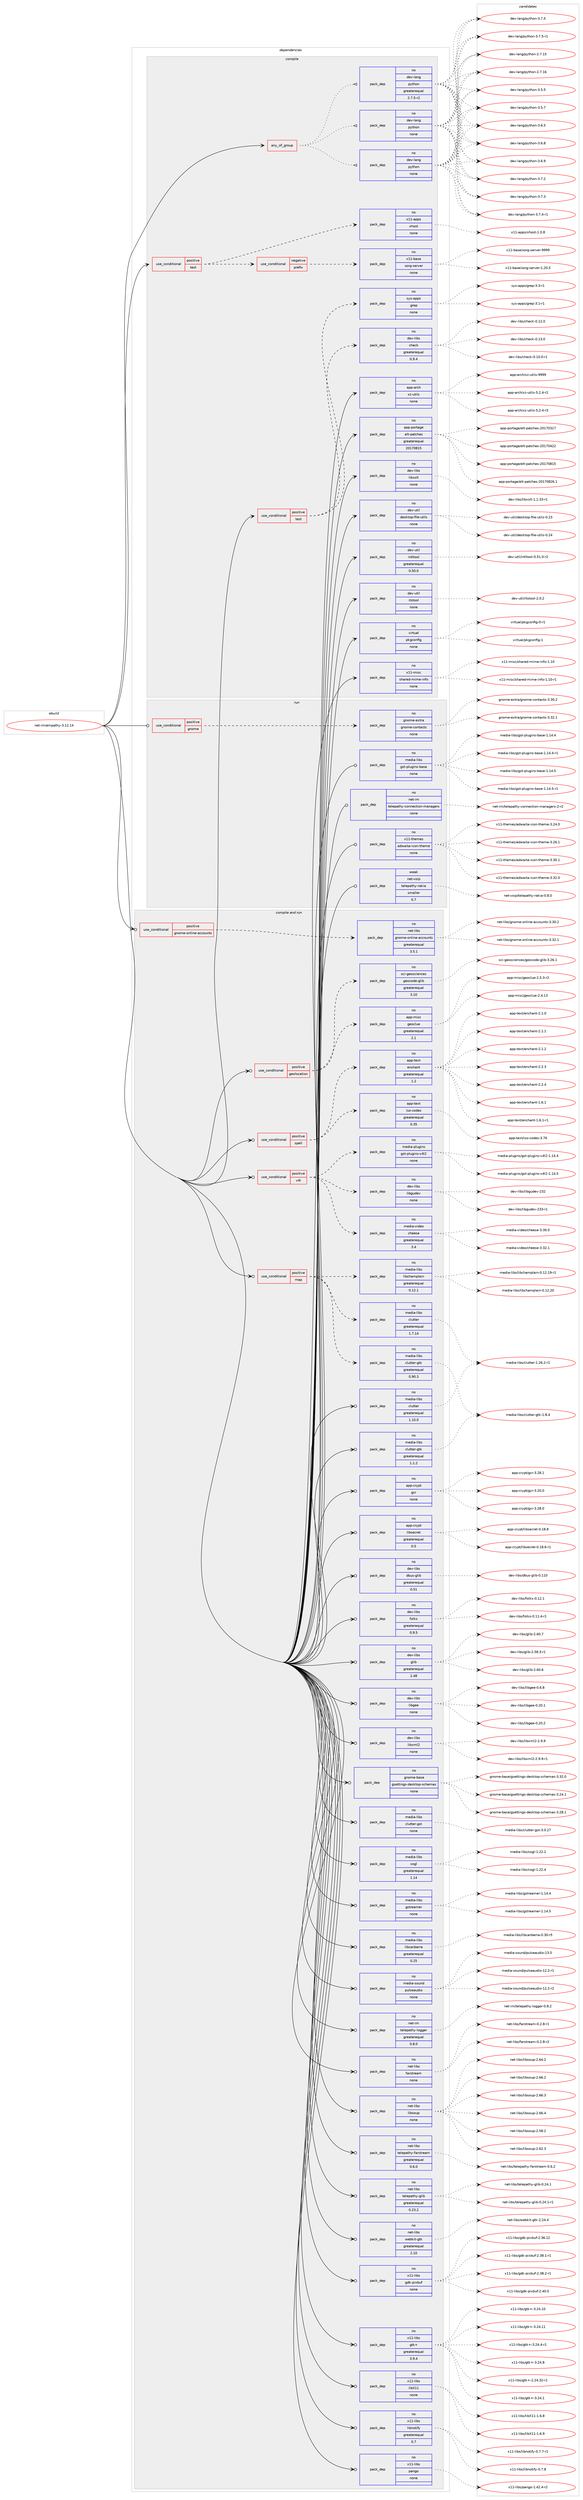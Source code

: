 digraph prolog {

# *************
# Graph options
# *************

newrank=true;
concentrate=true;
compound=true;
graph [rankdir=LR,fontname=Helvetica,fontsize=10,ranksep=1.5];#, ranksep=2.5, nodesep=0.2];
edge  [arrowhead=vee];
node  [fontname=Helvetica,fontsize=10];

# **********
# The ebuild
# **********

subgraph cluster_leftcol {
color=gray;
rank=same;
label=<<i>ebuild</i>>;
id [label="net-im/empathy-3.12.14", color=red, width=4, href="../net-im/empathy-3.12.14.svg"];
}

# ****************
# The dependencies
# ****************

subgraph cluster_midcol {
color=gray;
label=<<i>dependencies</i>>;
subgraph cluster_compile {
fillcolor="#eeeeee";
style=filled;
label=<<i>compile</i>>;
subgraph any13941 {
dependency822127 [label=<<TABLE BORDER="0" CELLBORDER="1" CELLSPACING="0" CELLPADDING="4"><TR><TD CELLPADDING="10">any_of_group</TD></TR></TABLE>>, shape=none, color=red];subgraph pack607404 {
dependency822128 [label=<<TABLE BORDER="0" CELLBORDER="1" CELLSPACING="0" CELLPADDING="4" WIDTH="220"><TR><TD ROWSPAN="6" CELLPADDING="30">pack_dep</TD></TR><TR><TD WIDTH="110">no</TD></TR><TR><TD>dev-lang</TD></TR><TR><TD>python</TD></TR><TR><TD>none</TD></TR><TR><TD></TD></TR></TABLE>>, shape=none, color=blue];
}
dependency822127:e -> dependency822128:w [weight=20,style="dotted",arrowhead="oinv"];
subgraph pack607405 {
dependency822129 [label=<<TABLE BORDER="0" CELLBORDER="1" CELLSPACING="0" CELLPADDING="4" WIDTH="220"><TR><TD ROWSPAN="6" CELLPADDING="30">pack_dep</TD></TR><TR><TD WIDTH="110">no</TD></TR><TR><TD>dev-lang</TD></TR><TR><TD>python</TD></TR><TR><TD>none</TD></TR><TR><TD></TD></TR></TABLE>>, shape=none, color=blue];
}
dependency822127:e -> dependency822129:w [weight=20,style="dotted",arrowhead="oinv"];
subgraph pack607406 {
dependency822130 [label=<<TABLE BORDER="0" CELLBORDER="1" CELLSPACING="0" CELLPADDING="4" WIDTH="220"><TR><TD ROWSPAN="6" CELLPADDING="30">pack_dep</TD></TR><TR><TD WIDTH="110">no</TD></TR><TR><TD>dev-lang</TD></TR><TR><TD>python</TD></TR><TR><TD>greaterequal</TD></TR><TR><TD>2.7.5-r2</TD></TR></TABLE>>, shape=none, color=blue];
}
dependency822127:e -> dependency822130:w [weight=20,style="dotted",arrowhead="oinv"];
}
id:e -> dependency822127:w [weight=20,style="solid",arrowhead="vee"];
subgraph cond200331 {
dependency822131 [label=<<TABLE BORDER="0" CELLBORDER="1" CELLSPACING="0" CELLPADDING="4"><TR><TD ROWSPAN="3" CELLPADDING="10">use_conditional</TD></TR><TR><TD>positive</TD></TR><TR><TD>test</TD></TR></TABLE>>, shape=none, color=red];
subgraph cond200332 {
dependency822132 [label=<<TABLE BORDER="0" CELLBORDER="1" CELLSPACING="0" CELLPADDING="4"><TR><TD ROWSPAN="3" CELLPADDING="10">use_conditional</TD></TR><TR><TD>negative</TD></TR><TR><TD>prefix</TD></TR></TABLE>>, shape=none, color=red];
subgraph pack607407 {
dependency822133 [label=<<TABLE BORDER="0" CELLBORDER="1" CELLSPACING="0" CELLPADDING="4" WIDTH="220"><TR><TD ROWSPAN="6" CELLPADDING="30">pack_dep</TD></TR><TR><TD WIDTH="110">no</TD></TR><TR><TD>x11-base</TD></TR><TR><TD>xorg-server</TD></TR><TR><TD>none</TD></TR><TR><TD></TD></TR></TABLE>>, shape=none, color=blue];
}
dependency822132:e -> dependency822133:w [weight=20,style="dashed",arrowhead="vee"];
}
dependency822131:e -> dependency822132:w [weight=20,style="dashed",arrowhead="vee"];
subgraph pack607408 {
dependency822134 [label=<<TABLE BORDER="0" CELLBORDER="1" CELLSPACING="0" CELLPADDING="4" WIDTH="220"><TR><TD ROWSPAN="6" CELLPADDING="30">pack_dep</TD></TR><TR><TD WIDTH="110">no</TD></TR><TR><TD>x11-apps</TD></TR><TR><TD>xhost</TD></TR><TR><TD>none</TD></TR><TR><TD></TD></TR></TABLE>>, shape=none, color=blue];
}
dependency822131:e -> dependency822134:w [weight=20,style="dashed",arrowhead="vee"];
}
id:e -> dependency822131:w [weight=20,style="solid",arrowhead="vee"];
subgraph cond200333 {
dependency822135 [label=<<TABLE BORDER="0" CELLBORDER="1" CELLSPACING="0" CELLPADDING="4"><TR><TD ROWSPAN="3" CELLPADDING="10">use_conditional</TD></TR><TR><TD>positive</TD></TR><TR><TD>test</TD></TR></TABLE>>, shape=none, color=red];
subgraph pack607409 {
dependency822136 [label=<<TABLE BORDER="0" CELLBORDER="1" CELLSPACING="0" CELLPADDING="4" WIDTH="220"><TR><TD ROWSPAN="6" CELLPADDING="30">pack_dep</TD></TR><TR><TD WIDTH="110">no</TD></TR><TR><TD>sys-apps</TD></TR><TR><TD>grep</TD></TR><TR><TD>none</TD></TR><TR><TD></TD></TR></TABLE>>, shape=none, color=blue];
}
dependency822135:e -> dependency822136:w [weight=20,style="dashed",arrowhead="vee"];
subgraph pack607410 {
dependency822137 [label=<<TABLE BORDER="0" CELLBORDER="1" CELLSPACING="0" CELLPADDING="4" WIDTH="220"><TR><TD ROWSPAN="6" CELLPADDING="30">pack_dep</TD></TR><TR><TD WIDTH="110">no</TD></TR><TR><TD>dev-libs</TD></TR><TR><TD>check</TD></TR><TR><TD>greaterequal</TD></TR><TR><TD>0.9.4</TD></TR></TABLE>>, shape=none, color=blue];
}
dependency822135:e -> dependency822137:w [weight=20,style="dashed",arrowhead="vee"];
}
id:e -> dependency822135:w [weight=20,style="solid",arrowhead="vee"];
subgraph pack607411 {
dependency822138 [label=<<TABLE BORDER="0" CELLBORDER="1" CELLSPACING="0" CELLPADDING="4" WIDTH="220"><TR><TD ROWSPAN="6" CELLPADDING="30">pack_dep</TD></TR><TR><TD WIDTH="110">no</TD></TR><TR><TD>app-arch</TD></TR><TR><TD>xz-utils</TD></TR><TR><TD>none</TD></TR><TR><TD></TD></TR></TABLE>>, shape=none, color=blue];
}
id:e -> dependency822138:w [weight=20,style="solid",arrowhead="vee"];
subgraph pack607412 {
dependency822139 [label=<<TABLE BORDER="0" CELLBORDER="1" CELLSPACING="0" CELLPADDING="4" WIDTH="220"><TR><TD ROWSPAN="6" CELLPADDING="30">pack_dep</TD></TR><TR><TD WIDTH="110">no</TD></TR><TR><TD>app-portage</TD></TR><TR><TD>elt-patches</TD></TR><TR><TD>greaterequal</TD></TR><TR><TD>20170815</TD></TR></TABLE>>, shape=none, color=blue];
}
id:e -> dependency822139:w [weight=20,style="solid",arrowhead="vee"];
subgraph pack607413 {
dependency822140 [label=<<TABLE BORDER="0" CELLBORDER="1" CELLSPACING="0" CELLPADDING="4" WIDTH="220"><TR><TD ROWSPAN="6" CELLPADDING="30">pack_dep</TD></TR><TR><TD WIDTH="110">no</TD></TR><TR><TD>dev-libs</TD></TR><TR><TD>libxslt</TD></TR><TR><TD>none</TD></TR><TR><TD></TD></TR></TABLE>>, shape=none, color=blue];
}
id:e -> dependency822140:w [weight=20,style="solid",arrowhead="vee"];
subgraph pack607414 {
dependency822141 [label=<<TABLE BORDER="0" CELLBORDER="1" CELLSPACING="0" CELLPADDING="4" WIDTH="220"><TR><TD ROWSPAN="6" CELLPADDING="30">pack_dep</TD></TR><TR><TD WIDTH="110">no</TD></TR><TR><TD>dev-util</TD></TR><TR><TD>desktop-file-utils</TD></TR><TR><TD>none</TD></TR><TR><TD></TD></TR></TABLE>>, shape=none, color=blue];
}
id:e -> dependency822141:w [weight=20,style="solid",arrowhead="vee"];
subgraph pack607415 {
dependency822142 [label=<<TABLE BORDER="0" CELLBORDER="1" CELLSPACING="0" CELLPADDING="4" WIDTH="220"><TR><TD ROWSPAN="6" CELLPADDING="30">pack_dep</TD></TR><TR><TD WIDTH="110">no</TD></TR><TR><TD>dev-util</TD></TR><TR><TD>intltool</TD></TR><TR><TD>greaterequal</TD></TR><TR><TD>0.50.0</TD></TR></TABLE>>, shape=none, color=blue];
}
id:e -> dependency822142:w [weight=20,style="solid",arrowhead="vee"];
subgraph pack607416 {
dependency822143 [label=<<TABLE BORDER="0" CELLBORDER="1" CELLSPACING="0" CELLPADDING="4" WIDTH="220"><TR><TD ROWSPAN="6" CELLPADDING="30">pack_dep</TD></TR><TR><TD WIDTH="110">no</TD></TR><TR><TD>dev-util</TD></TR><TR><TD>itstool</TD></TR><TR><TD>none</TD></TR><TR><TD></TD></TR></TABLE>>, shape=none, color=blue];
}
id:e -> dependency822143:w [weight=20,style="solid",arrowhead="vee"];
subgraph pack607417 {
dependency822144 [label=<<TABLE BORDER="0" CELLBORDER="1" CELLSPACING="0" CELLPADDING="4" WIDTH="220"><TR><TD ROWSPAN="6" CELLPADDING="30">pack_dep</TD></TR><TR><TD WIDTH="110">no</TD></TR><TR><TD>virtual</TD></TR><TR><TD>pkgconfig</TD></TR><TR><TD>none</TD></TR><TR><TD></TD></TR></TABLE>>, shape=none, color=blue];
}
id:e -> dependency822144:w [weight=20,style="solid",arrowhead="vee"];
subgraph pack607418 {
dependency822145 [label=<<TABLE BORDER="0" CELLBORDER="1" CELLSPACING="0" CELLPADDING="4" WIDTH="220"><TR><TD ROWSPAN="6" CELLPADDING="30">pack_dep</TD></TR><TR><TD WIDTH="110">no</TD></TR><TR><TD>x11-misc</TD></TR><TR><TD>shared-mime-info</TD></TR><TR><TD>none</TD></TR><TR><TD></TD></TR></TABLE>>, shape=none, color=blue];
}
id:e -> dependency822145:w [weight=20,style="solid",arrowhead="vee"];
}
subgraph cluster_compileandrun {
fillcolor="#eeeeee";
style=filled;
label=<<i>compile and run</i>>;
subgraph cond200334 {
dependency822146 [label=<<TABLE BORDER="0" CELLBORDER="1" CELLSPACING="0" CELLPADDING="4"><TR><TD ROWSPAN="3" CELLPADDING="10">use_conditional</TD></TR><TR><TD>positive</TD></TR><TR><TD>geolocation</TD></TR></TABLE>>, shape=none, color=red];
subgraph pack607419 {
dependency822147 [label=<<TABLE BORDER="0" CELLBORDER="1" CELLSPACING="0" CELLPADDING="4" WIDTH="220"><TR><TD ROWSPAN="6" CELLPADDING="30">pack_dep</TD></TR><TR><TD WIDTH="110">no</TD></TR><TR><TD>app-misc</TD></TR><TR><TD>geoclue</TD></TR><TR><TD>greaterequal</TD></TR><TR><TD>2.1</TD></TR></TABLE>>, shape=none, color=blue];
}
dependency822146:e -> dependency822147:w [weight=20,style="dashed",arrowhead="vee"];
subgraph pack607420 {
dependency822148 [label=<<TABLE BORDER="0" CELLBORDER="1" CELLSPACING="0" CELLPADDING="4" WIDTH="220"><TR><TD ROWSPAN="6" CELLPADDING="30">pack_dep</TD></TR><TR><TD WIDTH="110">no</TD></TR><TR><TD>sci-geosciences</TD></TR><TR><TD>geocode-glib</TD></TR><TR><TD>greaterequal</TD></TR><TR><TD>3.10</TD></TR></TABLE>>, shape=none, color=blue];
}
dependency822146:e -> dependency822148:w [weight=20,style="dashed",arrowhead="vee"];
}
id:e -> dependency822146:w [weight=20,style="solid",arrowhead="odotvee"];
subgraph cond200335 {
dependency822149 [label=<<TABLE BORDER="0" CELLBORDER="1" CELLSPACING="0" CELLPADDING="4"><TR><TD ROWSPAN="3" CELLPADDING="10">use_conditional</TD></TR><TR><TD>positive</TD></TR><TR><TD>gnome-online-accounts</TD></TR></TABLE>>, shape=none, color=red];
subgraph pack607421 {
dependency822150 [label=<<TABLE BORDER="0" CELLBORDER="1" CELLSPACING="0" CELLPADDING="4" WIDTH="220"><TR><TD ROWSPAN="6" CELLPADDING="30">pack_dep</TD></TR><TR><TD WIDTH="110">no</TD></TR><TR><TD>net-libs</TD></TR><TR><TD>gnome-online-accounts</TD></TR><TR><TD>greaterequal</TD></TR><TR><TD>3.5.1</TD></TR></TABLE>>, shape=none, color=blue];
}
dependency822149:e -> dependency822150:w [weight=20,style="dashed",arrowhead="vee"];
}
id:e -> dependency822149:w [weight=20,style="solid",arrowhead="odotvee"];
subgraph cond200336 {
dependency822151 [label=<<TABLE BORDER="0" CELLBORDER="1" CELLSPACING="0" CELLPADDING="4"><TR><TD ROWSPAN="3" CELLPADDING="10">use_conditional</TD></TR><TR><TD>positive</TD></TR><TR><TD>map</TD></TR></TABLE>>, shape=none, color=red];
subgraph pack607422 {
dependency822152 [label=<<TABLE BORDER="0" CELLBORDER="1" CELLSPACING="0" CELLPADDING="4" WIDTH="220"><TR><TD ROWSPAN="6" CELLPADDING="30">pack_dep</TD></TR><TR><TD WIDTH="110">no</TD></TR><TR><TD>media-libs</TD></TR><TR><TD>clutter</TD></TR><TR><TD>greaterequal</TD></TR><TR><TD>1.7.14</TD></TR></TABLE>>, shape=none, color=blue];
}
dependency822151:e -> dependency822152:w [weight=20,style="dashed",arrowhead="vee"];
subgraph pack607423 {
dependency822153 [label=<<TABLE BORDER="0" CELLBORDER="1" CELLSPACING="0" CELLPADDING="4" WIDTH="220"><TR><TD ROWSPAN="6" CELLPADDING="30">pack_dep</TD></TR><TR><TD WIDTH="110">no</TD></TR><TR><TD>media-libs</TD></TR><TR><TD>clutter-gtk</TD></TR><TR><TD>greaterequal</TD></TR><TR><TD>0.90.3</TD></TR></TABLE>>, shape=none, color=blue];
}
dependency822151:e -> dependency822153:w [weight=20,style="dashed",arrowhead="vee"];
subgraph pack607424 {
dependency822154 [label=<<TABLE BORDER="0" CELLBORDER="1" CELLSPACING="0" CELLPADDING="4" WIDTH="220"><TR><TD ROWSPAN="6" CELLPADDING="30">pack_dep</TD></TR><TR><TD WIDTH="110">no</TD></TR><TR><TD>media-libs</TD></TR><TR><TD>libchamplain</TD></TR><TR><TD>greaterequal</TD></TR><TR><TD>0.12.1</TD></TR></TABLE>>, shape=none, color=blue];
}
dependency822151:e -> dependency822154:w [weight=20,style="dashed",arrowhead="vee"];
}
id:e -> dependency822151:w [weight=20,style="solid",arrowhead="odotvee"];
subgraph cond200337 {
dependency822155 [label=<<TABLE BORDER="0" CELLBORDER="1" CELLSPACING="0" CELLPADDING="4"><TR><TD ROWSPAN="3" CELLPADDING="10">use_conditional</TD></TR><TR><TD>positive</TD></TR><TR><TD>spell</TD></TR></TABLE>>, shape=none, color=red];
subgraph pack607425 {
dependency822156 [label=<<TABLE BORDER="0" CELLBORDER="1" CELLSPACING="0" CELLPADDING="4" WIDTH="220"><TR><TD ROWSPAN="6" CELLPADDING="30">pack_dep</TD></TR><TR><TD WIDTH="110">no</TD></TR><TR><TD>app-text</TD></TR><TR><TD>enchant</TD></TR><TR><TD>greaterequal</TD></TR><TR><TD>1.2</TD></TR></TABLE>>, shape=none, color=blue];
}
dependency822155:e -> dependency822156:w [weight=20,style="dashed",arrowhead="vee"];
subgraph pack607426 {
dependency822157 [label=<<TABLE BORDER="0" CELLBORDER="1" CELLSPACING="0" CELLPADDING="4" WIDTH="220"><TR><TD ROWSPAN="6" CELLPADDING="30">pack_dep</TD></TR><TR><TD WIDTH="110">no</TD></TR><TR><TD>app-text</TD></TR><TR><TD>iso-codes</TD></TR><TR><TD>greaterequal</TD></TR><TR><TD>0.35</TD></TR></TABLE>>, shape=none, color=blue];
}
dependency822155:e -> dependency822157:w [weight=20,style="dashed",arrowhead="vee"];
}
id:e -> dependency822155:w [weight=20,style="solid",arrowhead="odotvee"];
subgraph cond200338 {
dependency822158 [label=<<TABLE BORDER="0" CELLBORDER="1" CELLSPACING="0" CELLPADDING="4"><TR><TD ROWSPAN="3" CELLPADDING="10">use_conditional</TD></TR><TR><TD>positive</TD></TR><TR><TD>v4l</TD></TR></TABLE>>, shape=none, color=red];
subgraph pack607427 {
dependency822159 [label=<<TABLE BORDER="0" CELLBORDER="1" CELLSPACING="0" CELLPADDING="4" WIDTH="220"><TR><TD ROWSPAN="6" CELLPADDING="30">pack_dep</TD></TR><TR><TD WIDTH="110">no</TD></TR><TR><TD>dev-libs</TD></TR><TR><TD>libgudev</TD></TR><TR><TD>none</TD></TR><TR><TD></TD></TR></TABLE>>, shape=none, color=blue];
}
dependency822158:e -> dependency822159:w [weight=20,style="dashed",arrowhead="vee"];
subgraph pack607428 {
dependency822160 [label=<<TABLE BORDER="0" CELLBORDER="1" CELLSPACING="0" CELLPADDING="4" WIDTH="220"><TR><TD ROWSPAN="6" CELLPADDING="30">pack_dep</TD></TR><TR><TD WIDTH="110">no</TD></TR><TR><TD>media-plugins</TD></TR><TR><TD>gst-plugins-v4l2</TD></TR><TR><TD>none</TD></TR><TR><TD></TD></TR></TABLE>>, shape=none, color=blue];
}
dependency822158:e -> dependency822160:w [weight=20,style="dashed",arrowhead="vee"];
subgraph pack607429 {
dependency822161 [label=<<TABLE BORDER="0" CELLBORDER="1" CELLSPACING="0" CELLPADDING="4" WIDTH="220"><TR><TD ROWSPAN="6" CELLPADDING="30">pack_dep</TD></TR><TR><TD WIDTH="110">no</TD></TR><TR><TD>media-video</TD></TR><TR><TD>cheese</TD></TR><TR><TD>greaterequal</TD></TR><TR><TD>3.4</TD></TR></TABLE>>, shape=none, color=blue];
}
dependency822158:e -> dependency822161:w [weight=20,style="dashed",arrowhead="vee"];
}
id:e -> dependency822158:w [weight=20,style="solid",arrowhead="odotvee"];
subgraph pack607430 {
dependency822162 [label=<<TABLE BORDER="0" CELLBORDER="1" CELLSPACING="0" CELLPADDING="4" WIDTH="220"><TR><TD ROWSPAN="6" CELLPADDING="30">pack_dep</TD></TR><TR><TD WIDTH="110">no</TD></TR><TR><TD>app-crypt</TD></TR><TR><TD>gcr</TD></TR><TR><TD>none</TD></TR><TR><TD></TD></TR></TABLE>>, shape=none, color=blue];
}
id:e -> dependency822162:w [weight=20,style="solid",arrowhead="odotvee"];
subgraph pack607431 {
dependency822163 [label=<<TABLE BORDER="0" CELLBORDER="1" CELLSPACING="0" CELLPADDING="4" WIDTH="220"><TR><TD ROWSPAN="6" CELLPADDING="30">pack_dep</TD></TR><TR><TD WIDTH="110">no</TD></TR><TR><TD>app-crypt</TD></TR><TR><TD>libsecret</TD></TR><TR><TD>greaterequal</TD></TR><TR><TD>0.5</TD></TR></TABLE>>, shape=none, color=blue];
}
id:e -> dependency822163:w [weight=20,style="solid",arrowhead="odotvee"];
subgraph pack607432 {
dependency822164 [label=<<TABLE BORDER="0" CELLBORDER="1" CELLSPACING="0" CELLPADDING="4" WIDTH="220"><TR><TD ROWSPAN="6" CELLPADDING="30">pack_dep</TD></TR><TR><TD WIDTH="110">no</TD></TR><TR><TD>dev-libs</TD></TR><TR><TD>dbus-glib</TD></TR><TR><TD>greaterequal</TD></TR><TR><TD>0.51</TD></TR></TABLE>>, shape=none, color=blue];
}
id:e -> dependency822164:w [weight=20,style="solid",arrowhead="odotvee"];
subgraph pack607433 {
dependency822165 [label=<<TABLE BORDER="0" CELLBORDER="1" CELLSPACING="0" CELLPADDING="4" WIDTH="220"><TR><TD ROWSPAN="6" CELLPADDING="30">pack_dep</TD></TR><TR><TD WIDTH="110">no</TD></TR><TR><TD>dev-libs</TD></TR><TR><TD>folks</TD></TR><TR><TD>greaterequal</TD></TR><TR><TD>0.9.5</TD></TR></TABLE>>, shape=none, color=blue];
}
id:e -> dependency822165:w [weight=20,style="solid",arrowhead="odotvee"];
subgraph pack607434 {
dependency822166 [label=<<TABLE BORDER="0" CELLBORDER="1" CELLSPACING="0" CELLPADDING="4" WIDTH="220"><TR><TD ROWSPAN="6" CELLPADDING="30">pack_dep</TD></TR><TR><TD WIDTH="110">no</TD></TR><TR><TD>dev-libs</TD></TR><TR><TD>glib</TD></TR><TR><TD>greaterequal</TD></TR><TR><TD>2.48</TD></TR></TABLE>>, shape=none, color=blue];
}
id:e -> dependency822166:w [weight=20,style="solid",arrowhead="odotvee"];
subgraph pack607435 {
dependency822167 [label=<<TABLE BORDER="0" CELLBORDER="1" CELLSPACING="0" CELLPADDING="4" WIDTH="220"><TR><TD ROWSPAN="6" CELLPADDING="30">pack_dep</TD></TR><TR><TD WIDTH="110">no</TD></TR><TR><TD>dev-libs</TD></TR><TR><TD>libgee</TD></TR><TR><TD>none</TD></TR><TR><TD></TD></TR></TABLE>>, shape=none, color=blue];
}
id:e -> dependency822167:w [weight=20,style="solid",arrowhead="odotvee"];
subgraph pack607436 {
dependency822168 [label=<<TABLE BORDER="0" CELLBORDER="1" CELLSPACING="0" CELLPADDING="4" WIDTH="220"><TR><TD ROWSPAN="6" CELLPADDING="30">pack_dep</TD></TR><TR><TD WIDTH="110">no</TD></TR><TR><TD>dev-libs</TD></TR><TR><TD>libxml2</TD></TR><TR><TD>none</TD></TR><TR><TD></TD></TR></TABLE>>, shape=none, color=blue];
}
id:e -> dependency822168:w [weight=20,style="solid",arrowhead="odotvee"];
subgraph pack607437 {
dependency822169 [label=<<TABLE BORDER="0" CELLBORDER="1" CELLSPACING="0" CELLPADDING="4" WIDTH="220"><TR><TD ROWSPAN="6" CELLPADDING="30">pack_dep</TD></TR><TR><TD WIDTH="110">no</TD></TR><TR><TD>gnome-base</TD></TR><TR><TD>gsettings-desktop-schemas</TD></TR><TR><TD>none</TD></TR><TR><TD></TD></TR></TABLE>>, shape=none, color=blue];
}
id:e -> dependency822169:w [weight=20,style="solid",arrowhead="odotvee"];
subgraph pack607438 {
dependency822170 [label=<<TABLE BORDER="0" CELLBORDER="1" CELLSPACING="0" CELLPADDING="4" WIDTH="220"><TR><TD ROWSPAN="6" CELLPADDING="30">pack_dep</TD></TR><TR><TD WIDTH="110">no</TD></TR><TR><TD>media-libs</TD></TR><TR><TD>clutter</TD></TR><TR><TD>greaterequal</TD></TR><TR><TD>1.10.0</TD></TR></TABLE>>, shape=none, color=blue];
}
id:e -> dependency822170:w [weight=20,style="solid",arrowhead="odotvee"];
subgraph pack607439 {
dependency822171 [label=<<TABLE BORDER="0" CELLBORDER="1" CELLSPACING="0" CELLPADDING="4" WIDTH="220"><TR><TD ROWSPAN="6" CELLPADDING="30">pack_dep</TD></TR><TR><TD WIDTH="110">no</TD></TR><TR><TD>media-libs</TD></TR><TR><TD>clutter-gst</TD></TR><TR><TD>none</TD></TR><TR><TD></TD></TR></TABLE>>, shape=none, color=blue];
}
id:e -> dependency822171:w [weight=20,style="solid",arrowhead="odotvee"];
subgraph pack607440 {
dependency822172 [label=<<TABLE BORDER="0" CELLBORDER="1" CELLSPACING="0" CELLPADDING="4" WIDTH="220"><TR><TD ROWSPAN="6" CELLPADDING="30">pack_dep</TD></TR><TR><TD WIDTH="110">no</TD></TR><TR><TD>media-libs</TD></TR><TR><TD>clutter-gtk</TD></TR><TR><TD>greaterequal</TD></TR><TR><TD>1.1.2</TD></TR></TABLE>>, shape=none, color=blue];
}
id:e -> dependency822172:w [weight=20,style="solid",arrowhead="odotvee"];
subgraph pack607441 {
dependency822173 [label=<<TABLE BORDER="0" CELLBORDER="1" CELLSPACING="0" CELLPADDING="4" WIDTH="220"><TR><TD ROWSPAN="6" CELLPADDING="30">pack_dep</TD></TR><TR><TD WIDTH="110">no</TD></TR><TR><TD>media-libs</TD></TR><TR><TD>cogl</TD></TR><TR><TD>greaterequal</TD></TR><TR><TD>1.14</TD></TR></TABLE>>, shape=none, color=blue];
}
id:e -> dependency822173:w [weight=20,style="solid",arrowhead="odotvee"];
subgraph pack607442 {
dependency822174 [label=<<TABLE BORDER="0" CELLBORDER="1" CELLSPACING="0" CELLPADDING="4" WIDTH="220"><TR><TD ROWSPAN="6" CELLPADDING="30">pack_dep</TD></TR><TR><TD WIDTH="110">no</TD></TR><TR><TD>media-libs</TD></TR><TR><TD>gstreamer</TD></TR><TR><TD>none</TD></TR><TR><TD></TD></TR></TABLE>>, shape=none, color=blue];
}
id:e -> dependency822174:w [weight=20,style="solid",arrowhead="odotvee"];
subgraph pack607443 {
dependency822175 [label=<<TABLE BORDER="0" CELLBORDER="1" CELLSPACING="0" CELLPADDING="4" WIDTH="220"><TR><TD ROWSPAN="6" CELLPADDING="30">pack_dep</TD></TR><TR><TD WIDTH="110">no</TD></TR><TR><TD>media-libs</TD></TR><TR><TD>libcanberra</TD></TR><TR><TD>greaterequal</TD></TR><TR><TD>0.25</TD></TR></TABLE>>, shape=none, color=blue];
}
id:e -> dependency822175:w [weight=20,style="solid",arrowhead="odotvee"];
subgraph pack607444 {
dependency822176 [label=<<TABLE BORDER="0" CELLBORDER="1" CELLSPACING="0" CELLPADDING="4" WIDTH="220"><TR><TD ROWSPAN="6" CELLPADDING="30">pack_dep</TD></TR><TR><TD WIDTH="110">no</TD></TR><TR><TD>media-sound</TD></TR><TR><TD>pulseaudio</TD></TR><TR><TD>none</TD></TR><TR><TD></TD></TR></TABLE>>, shape=none, color=blue];
}
id:e -> dependency822176:w [weight=20,style="solid",arrowhead="odotvee"];
subgraph pack607445 {
dependency822177 [label=<<TABLE BORDER="0" CELLBORDER="1" CELLSPACING="0" CELLPADDING="4" WIDTH="220"><TR><TD ROWSPAN="6" CELLPADDING="30">pack_dep</TD></TR><TR><TD WIDTH="110">no</TD></TR><TR><TD>net-im</TD></TR><TR><TD>telepathy-logger</TD></TR><TR><TD>greaterequal</TD></TR><TR><TD>0.8.0</TD></TR></TABLE>>, shape=none, color=blue];
}
id:e -> dependency822177:w [weight=20,style="solid",arrowhead="odotvee"];
subgraph pack607446 {
dependency822178 [label=<<TABLE BORDER="0" CELLBORDER="1" CELLSPACING="0" CELLPADDING="4" WIDTH="220"><TR><TD ROWSPAN="6" CELLPADDING="30">pack_dep</TD></TR><TR><TD WIDTH="110">no</TD></TR><TR><TD>net-libs</TD></TR><TR><TD>farstream</TD></TR><TR><TD>none</TD></TR><TR><TD></TD></TR></TABLE>>, shape=none, color=blue];
}
id:e -> dependency822178:w [weight=20,style="solid",arrowhead="odotvee"];
subgraph pack607447 {
dependency822179 [label=<<TABLE BORDER="0" CELLBORDER="1" CELLSPACING="0" CELLPADDING="4" WIDTH="220"><TR><TD ROWSPAN="6" CELLPADDING="30">pack_dep</TD></TR><TR><TD WIDTH="110">no</TD></TR><TR><TD>net-libs</TD></TR><TR><TD>libsoup</TD></TR><TR><TD>none</TD></TR><TR><TD></TD></TR></TABLE>>, shape=none, color=blue];
}
id:e -> dependency822179:w [weight=20,style="solid",arrowhead="odotvee"];
subgraph pack607448 {
dependency822180 [label=<<TABLE BORDER="0" CELLBORDER="1" CELLSPACING="0" CELLPADDING="4" WIDTH="220"><TR><TD ROWSPAN="6" CELLPADDING="30">pack_dep</TD></TR><TR><TD WIDTH="110">no</TD></TR><TR><TD>net-libs</TD></TR><TR><TD>telepathy-farstream</TD></TR><TR><TD>greaterequal</TD></TR><TR><TD>0.6.0</TD></TR></TABLE>>, shape=none, color=blue];
}
id:e -> dependency822180:w [weight=20,style="solid",arrowhead="odotvee"];
subgraph pack607449 {
dependency822181 [label=<<TABLE BORDER="0" CELLBORDER="1" CELLSPACING="0" CELLPADDING="4" WIDTH="220"><TR><TD ROWSPAN="6" CELLPADDING="30">pack_dep</TD></TR><TR><TD WIDTH="110">no</TD></TR><TR><TD>net-libs</TD></TR><TR><TD>telepathy-glib</TD></TR><TR><TD>greaterequal</TD></TR><TR><TD>0.23.2</TD></TR></TABLE>>, shape=none, color=blue];
}
id:e -> dependency822181:w [weight=20,style="solid",arrowhead="odotvee"];
subgraph pack607450 {
dependency822182 [label=<<TABLE BORDER="0" CELLBORDER="1" CELLSPACING="0" CELLPADDING="4" WIDTH="220"><TR><TD ROWSPAN="6" CELLPADDING="30">pack_dep</TD></TR><TR><TD WIDTH="110">no</TD></TR><TR><TD>net-libs</TD></TR><TR><TD>webkit-gtk</TD></TR><TR><TD>greaterequal</TD></TR><TR><TD>2.10</TD></TR></TABLE>>, shape=none, color=blue];
}
id:e -> dependency822182:w [weight=20,style="solid",arrowhead="odotvee"];
subgraph pack607451 {
dependency822183 [label=<<TABLE BORDER="0" CELLBORDER="1" CELLSPACING="0" CELLPADDING="4" WIDTH="220"><TR><TD ROWSPAN="6" CELLPADDING="30">pack_dep</TD></TR><TR><TD WIDTH="110">no</TD></TR><TR><TD>x11-libs</TD></TR><TR><TD>gdk-pixbuf</TD></TR><TR><TD>none</TD></TR><TR><TD></TD></TR></TABLE>>, shape=none, color=blue];
}
id:e -> dependency822183:w [weight=20,style="solid",arrowhead="odotvee"];
subgraph pack607452 {
dependency822184 [label=<<TABLE BORDER="0" CELLBORDER="1" CELLSPACING="0" CELLPADDING="4" WIDTH="220"><TR><TD ROWSPAN="6" CELLPADDING="30">pack_dep</TD></TR><TR><TD WIDTH="110">no</TD></TR><TR><TD>x11-libs</TD></TR><TR><TD>gtk+</TD></TR><TR><TD>greaterequal</TD></TR><TR><TD>3.9.4</TD></TR></TABLE>>, shape=none, color=blue];
}
id:e -> dependency822184:w [weight=20,style="solid",arrowhead="odotvee"];
subgraph pack607453 {
dependency822185 [label=<<TABLE BORDER="0" CELLBORDER="1" CELLSPACING="0" CELLPADDING="4" WIDTH="220"><TR><TD ROWSPAN="6" CELLPADDING="30">pack_dep</TD></TR><TR><TD WIDTH="110">no</TD></TR><TR><TD>x11-libs</TD></TR><TR><TD>libX11</TD></TR><TR><TD>none</TD></TR><TR><TD></TD></TR></TABLE>>, shape=none, color=blue];
}
id:e -> dependency822185:w [weight=20,style="solid",arrowhead="odotvee"];
subgraph pack607454 {
dependency822186 [label=<<TABLE BORDER="0" CELLBORDER="1" CELLSPACING="0" CELLPADDING="4" WIDTH="220"><TR><TD ROWSPAN="6" CELLPADDING="30">pack_dep</TD></TR><TR><TD WIDTH="110">no</TD></TR><TR><TD>x11-libs</TD></TR><TR><TD>libnotify</TD></TR><TR><TD>greaterequal</TD></TR><TR><TD>0.7</TD></TR></TABLE>>, shape=none, color=blue];
}
id:e -> dependency822186:w [weight=20,style="solid",arrowhead="odotvee"];
subgraph pack607455 {
dependency822187 [label=<<TABLE BORDER="0" CELLBORDER="1" CELLSPACING="0" CELLPADDING="4" WIDTH="220"><TR><TD ROWSPAN="6" CELLPADDING="30">pack_dep</TD></TR><TR><TD WIDTH="110">no</TD></TR><TR><TD>x11-libs</TD></TR><TR><TD>pango</TD></TR><TR><TD>none</TD></TR><TR><TD></TD></TR></TABLE>>, shape=none, color=blue];
}
id:e -> dependency822187:w [weight=20,style="solid",arrowhead="odotvee"];
}
subgraph cluster_run {
fillcolor="#eeeeee";
style=filled;
label=<<i>run</i>>;
subgraph cond200339 {
dependency822188 [label=<<TABLE BORDER="0" CELLBORDER="1" CELLSPACING="0" CELLPADDING="4"><TR><TD ROWSPAN="3" CELLPADDING="10">use_conditional</TD></TR><TR><TD>positive</TD></TR><TR><TD>gnome</TD></TR></TABLE>>, shape=none, color=red];
subgraph pack607456 {
dependency822189 [label=<<TABLE BORDER="0" CELLBORDER="1" CELLSPACING="0" CELLPADDING="4" WIDTH="220"><TR><TD ROWSPAN="6" CELLPADDING="30">pack_dep</TD></TR><TR><TD WIDTH="110">no</TD></TR><TR><TD>gnome-extra</TD></TR><TR><TD>gnome-contacts</TD></TR><TR><TD>none</TD></TR><TR><TD></TD></TR></TABLE>>, shape=none, color=blue];
}
dependency822188:e -> dependency822189:w [weight=20,style="dashed",arrowhead="vee"];
}
id:e -> dependency822188:w [weight=20,style="solid",arrowhead="odot"];
subgraph pack607457 {
dependency822190 [label=<<TABLE BORDER="0" CELLBORDER="1" CELLSPACING="0" CELLPADDING="4" WIDTH="220"><TR><TD ROWSPAN="6" CELLPADDING="30">pack_dep</TD></TR><TR><TD WIDTH="110">no</TD></TR><TR><TD>media-libs</TD></TR><TR><TD>gst-plugins-base</TD></TR><TR><TD>none</TD></TR><TR><TD></TD></TR></TABLE>>, shape=none, color=blue];
}
id:e -> dependency822190:w [weight=20,style="solid",arrowhead="odot"];
subgraph pack607458 {
dependency822191 [label=<<TABLE BORDER="0" CELLBORDER="1" CELLSPACING="0" CELLPADDING="4" WIDTH="220"><TR><TD ROWSPAN="6" CELLPADDING="30">pack_dep</TD></TR><TR><TD WIDTH="110">no</TD></TR><TR><TD>net-im</TD></TR><TR><TD>telepathy-connection-managers</TD></TR><TR><TD>none</TD></TR><TR><TD></TD></TR></TABLE>>, shape=none, color=blue];
}
id:e -> dependency822191:w [weight=20,style="solid",arrowhead="odot"];
subgraph pack607459 {
dependency822192 [label=<<TABLE BORDER="0" CELLBORDER="1" CELLSPACING="0" CELLPADDING="4" WIDTH="220"><TR><TD ROWSPAN="6" CELLPADDING="30">pack_dep</TD></TR><TR><TD WIDTH="110">no</TD></TR><TR><TD>x11-themes</TD></TR><TR><TD>adwaita-icon-theme</TD></TR><TR><TD>none</TD></TR><TR><TD></TD></TR></TABLE>>, shape=none, color=blue];
}
id:e -> dependency822192:w [weight=20,style="solid",arrowhead="odot"];
subgraph pack607460 {
dependency822193 [label=<<TABLE BORDER="0" CELLBORDER="1" CELLSPACING="0" CELLPADDING="4" WIDTH="220"><TR><TD ROWSPAN="6" CELLPADDING="30">pack_dep</TD></TR><TR><TD WIDTH="110">weak</TD></TR><TR><TD>net-voip</TD></TR><TR><TD>telepathy-rakia</TD></TR><TR><TD>smaller</TD></TR><TR><TD>0.7</TD></TR></TABLE>>, shape=none, color=blue];
}
id:e -> dependency822193:w [weight=20,style="solid",arrowhead="odot"];
}
}

# **************
# The candidates
# **************

subgraph cluster_choices {
rank=same;
color=gray;
label=<<i>candidates</i>>;

subgraph choice607404 {
color=black;
nodesep=1;
choice10010111845108971101034711212111610411111045504655464953 [label="dev-lang/python-2.7.15", color=red, width=4,href="../dev-lang/python-2.7.15.svg"];
choice10010111845108971101034711212111610411111045504655464954 [label="dev-lang/python-2.7.16", color=red, width=4,href="../dev-lang/python-2.7.16.svg"];
choice100101118451089711010347112121116104111110455146534653 [label="dev-lang/python-3.5.5", color=red, width=4,href="../dev-lang/python-3.5.5.svg"];
choice100101118451089711010347112121116104111110455146534655 [label="dev-lang/python-3.5.7", color=red, width=4,href="../dev-lang/python-3.5.7.svg"];
choice100101118451089711010347112121116104111110455146544653 [label="dev-lang/python-3.6.5", color=red, width=4,href="../dev-lang/python-3.6.5.svg"];
choice100101118451089711010347112121116104111110455146544656 [label="dev-lang/python-3.6.8", color=red, width=4,href="../dev-lang/python-3.6.8.svg"];
choice100101118451089711010347112121116104111110455146544657 [label="dev-lang/python-3.6.9", color=red, width=4,href="../dev-lang/python-3.6.9.svg"];
choice100101118451089711010347112121116104111110455146554650 [label="dev-lang/python-3.7.2", color=red, width=4,href="../dev-lang/python-3.7.2.svg"];
choice100101118451089711010347112121116104111110455146554651 [label="dev-lang/python-3.7.3", color=red, width=4,href="../dev-lang/python-3.7.3.svg"];
choice1001011184510897110103471121211161041111104551465546524511449 [label="dev-lang/python-3.7.4-r1", color=red, width=4,href="../dev-lang/python-3.7.4-r1.svg"];
choice100101118451089711010347112121116104111110455146554653 [label="dev-lang/python-3.7.5", color=red, width=4,href="../dev-lang/python-3.7.5.svg"];
choice1001011184510897110103471121211161041111104551465546534511449 [label="dev-lang/python-3.7.5-r1", color=red, width=4,href="../dev-lang/python-3.7.5-r1.svg"];
dependency822128:e -> choice10010111845108971101034711212111610411111045504655464953:w [style=dotted,weight="100"];
dependency822128:e -> choice10010111845108971101034711212111610411111045504655464954:w [style=dotted,weight="100"];
dependency822128:e -> choice100101118451089711010347112121116104111110455146534653:w [style=dotted,weight="100"];
dependency822128:e -> choice100101118451089711010347112121116104111110455146534655:w [style=dotted,weight="100"];
dependency822128:e -> choice100101118451089711010347112121116104111110455146544653:w [style=dotted,weight="100"];
dependency822128:e -> choice100101118451089711010347112121116104111110455146544656:w [style=dotted,weight="100"];
dependency822128:e -> choice100101118451089711010347112121116104111110455146544657:w [style=dotted,weight="100"];
dependency822128:e -> choice100101118451089711010347112121116104111110455146554650:w [style=dotted,weight="100"];
dependency822128:e -> choice100101118451089711010347112121116104111110455146554651:w [style=dotted,weight="100"];
dependency822128:e -> choice1001011184510897110103471121211161041111104551465546524511449:w [style=dotted,weight="100"];
dependency822128:e -> choice100101118451089711010347112121116104111110455146554653:w [style=dotted,weight="100"];
dependency822128:e -> choice1001011184510897110103471121211161041111104551465546534511449:w [style=dotted,weight="100"];
}
subgraph choice607405 {
color=black;
nodesep=1;
choice10010111845108971101034711212111610411111045504655464953 [label="dev-lang/python-2.7.15", color=red, width=4,href="../dev-lang/python-2.7.15.svg"];
choice10010111845108971101034711212111610411111045504655464954 [label="dev-lang/python-2.7.16", color=red, width=4,href="../dev-lang/python-2.7.16.svg"];
choice100101118451089711010347112121116104111110455146534653 [label="dev-lang/python-3.5.5", color=red, width=4,href="../dev-lang/python-3.5.5.svg"];
choice100101118451089711010347112121116104111110455146534655 [label="dev-lang/python-3.5.7", color=red, width=4,href="../dev-lang/python-3.5.7.svg"];
choice100101118451089711010347112121116104111110455146544653 [label="dev-lang/python-3.6.5", color=red, width=4,href="../dev-lang/python-3.6.5.svg"];
choice100101118451089711010347112121116104111110455146544656 [label="dev-lang/python-3.6.8", color=red, width=4,href="../dev-lang/python-3.6.8.svg"];
choice100101118451089711010347112121116104111110455146544657 [label="dev-lang/python-3.6.9", color=red, width=4,href="../dev-lang/python-3.6.9.svg"];
choice100101118451089711010347112121116104111110455146554650 [label="dev-lang/python-3.7.2", color=red, width=4,href="../dev-lang/python-3.7.2.svg"];
choice100101118451089711010347112121116104111110455146554651 [label="dev-lang/python-3.7.3", color=red, width=4,href="../dev-lang/python-3.7.3.svg"];
choice1001011184510897110103471121211161041111104551465546524511449 [label="dev-lang/python-3.7.4-r1", color=red, width=4,href="../dev-lang/python-3.7.4-r1.svg"];
choice100101118451089711010347112121116104111110455146554653 [label="dev-lang/python-3.7.5", color=red, width=4,href="../dev-lang/python-3.7.5.svg"];
choice1001011184510897110103471121211161041111104551465546534511449 [label="dev-lang/python-3.7.5-r1", color=red, width=4,href="../dev-lang/python-3.7.5-r1.svg"];
dependency822129:e -> choice10010111845108971101034711212111610411111045504655464953:w [style=dotted,weight="100"];
dependency822129:e -> choice10010111845108971101034711212111610411111045504655464954:w [style=dotted,weight="100"];
dependency822129:e -> choice100101118451089711010347112121116104111110455146534653:w [style=dotted,weight="100"];
dependency822129:e -> choice100101118451089711010347112121116104111110455146534655:w [style=dotted,weight="100"];
dependency822129:e -> choice100101118451089711010347112121116104111110455146544653:w [style=dotted,weight="100"];
dependency822129:e -> choice100101118451089711010347112121116104111110455146544656:w [style=dotted,weight="100"];
dependency822129:e -> choice100101118451089711010347112121116104111110455146544657:w [style=dotted,weight="100"];
dependency822129:e -> choice100101118451089711010347112121116104111110455146554650:w [style=dotted,weight="100"];
dependency822129:e -> choice100101118451089711010347112121116104111110455146554651:w [style=dotted,weight="100"];
dependency822129:e -> choice1001011184510897110103471121211161041111104551465546524511449:w [style=dotted,weight="100"];
dependency822129:e -> choice100101118451089711010347112121116104111110455146554653:w [style=dotted,weight="100"];
dependency822129:e -> choice1001011184510897110103471121211161041111104551465546534511449:w [style=dotted,weight="100"];
}
subgraph choice607406 {
color=black;
nodesep=1;
choice10010111845108971101034711212111610411111045504655464953 [label="dev-lang/python-2.7.15", color=red, width=4,href="../dev-lang/python-2.7.15.svg"];
choice10010111845108971101034711212111610411111045504655464954 [label="dev-lang/python-2.7.16", color=red, width=4,href="../dev-lang/python-2.7.16.svg"];
choice100101118451089711010347112121116104111110455146534653 [label="dev-lang/python-3.5.5", color=red, width=4,href="../dev-lang/python-3.5.5.svg"];
choice100101118451089711010347112121116104111110455146534655 [label="dev-lang/python-3.5.7", color=red, width=4,href="../dev-lang/python-3.5.7.svg"];
choice100101118451089711010347112121116104111110455146544653 [label="dev-lang/python-3.6.5", color=red, width=4,href="../dev-lang/python-3.6.5.svg"];
choice100101118451089711010347112121116104111110455146544656 [label="dev-lang/python-3.6.8", color=red, width=4,href="../dev-lang/python-3.6.8.svg"];
choice100101118451089711010347112121116104111110455146544657 [label="dev-lang/python-3.6.9", color=red, width=4,href="../dev-lang/python-3.6.9.svg"];
choice100101118451089711010347112121116104111110455146554650 [label="dev-lang/python-3.7.2", color=red, width=4,href="../dev-lang/python-3.7.2.svg"];
choice100101118451089711010347112121116104111110455146554651 [label="dev-lang/python-3.7.3", color=red, width=4,href="../dev-lang/python-3.7.3.svg"];
choice1001011184510897110103471121211161041111104551465546524511449 [label="dev-lang/python-3.7.4-r1", color=red, width=4,href="../dev-lang/python-3.7.4-r1.svg"];
choice100101118451089711010347112121116104111110455146554653 [label="dev-lang/python-3.7.5", color=red, width=4,href="../dev-lang/python-3.7.5.svg"];
choice1001011184510897110103471121211161041111104551465546534511449 [label="dev-lang/python-3.7.5-r1", color=red, width=4,href="../dev-lang/python-3.7.5-r1.svg"];
dependency822130:e -> choice10010111845108971101034711212111610411111045504655464953:w [style=dotted,weight="100"];
dependency822130:e -> choice10010111845108971101034711212111610411111045504655464954:w [style=dotted,weight="100"];
dependency822130:e -> choice100101118451089711010347112121116104111110455146534653:w [style=dotted,weight="100"];
dependency822130:e -> choice100101118451089711010347112121116104111110455146534655:w [style=dotted,weight="100"];
dependency822130:e -> choice100101118451089711010347112121116104111110455146544653:w [style=dotted,weight="100"];
dependency822130:e -> choice100101118451089711010347112121116104111110455146544656:w [style=dotted,weight="100"];
dependency822130:e -> choice100101118451089711010347112121116104111110455146544657:w [style=dotted,weight="100"];
dependency822130:e -> choice100101118451089711010347112121116104111110455146554650:w [style=dotted,weight="100"];
dependency822130:e -> choice100101118451089711010347112121116104111110455146554651:w [style=dotted,weight="100"];
dependency822130:e -> choice1001011184510897110103471121211161041111104551465546524511449:w [style=dotted,weight="100"];
dependency822130:e -> choice100101118451089711010347112121116104111110455146554653:w [style=dotted,weight="100"];
dependency822130:e -> choice1001011184510897110103471121211161041111104551465546534511449:w [style=dotted,weight="100"];
}
subgraph choice607407 {
color=black;
nodesep=1;
choice1204949459897115101471201111141034511510111411810111445494650484653 [label="x11-base/xorg-server-1.20.5", color=red, width=4,href="../x11-base/xorg-server-1.20.5.svg"];
choice120494945989711510147120111114103451151011141181011144557575757 [label="x11-base/xorg-server-9999", color=red, width=4,href="../x11-base/xorg-server-9999.svg"];
dependency822133:e -> choice1204949459897115101471201111141034511510111411810111445494650484653:w [style=dotted,weight="100"];
dependency822133:e -> choice120494945989711510147120111114103451151011141181011144557575757:w [style=dotted,weight="100"];
}
subgraph choice607408 {
color=black;
nodesep=1;
choice1204949459711211211547120104111115116454946484656 [label="x11-apps/xhost-1.0.8", color=red, width=4,href="../x11-apps/xhost-1.0.8.svg"];
dependency822134:e -> choice1204949459711211211547120104111115116454946484656:w [style=dotted,weight="100"];
}
subgraph choice607409 {
color=black;
nodesep=1;
choice115121115459711211211547103114101112455146494511449 [label="sys-apps/grep-3.1-r1", color=red, width=4,href="../sys-apps/grep-3.1-r1.svg"];
choice115121115459711211211547103114101112455146514511449 [label="sys-apps/grep-3.3-r1", color=red, width=4,href="../sys-apps/grep-3.3-r1.svg"];
dependency822136:e -> choice115121115459711211211547103114101112455146494511449:w [style=dotted,weight="100"];
dependency822136:e -> choice115121115459711211211547103114101112455146514511449:w [style=dotted,weight="100"];
}
subgraph choice607410 {
color=black;
nodesep=1;
choice1001011184510810598115479910410199107454846494846484511449 [label="dev-libs/check-0.10.0-r1", color=red, width=4,href="../dev-libs/check-0.10.0-r1.svg"];
choice100101118451081059811547991041019910745484649504648 [label="dev-libs/check-0.12.0", color=red, width=4,href="../dev-libs/check-0.12.0.svg"];
choice100101118451081059811547991041019910745484649514648 [label="dev-libs/check-0.13.0", color=red, width=4,href="../dev-libs/check-0.13.0.svg"];
dependency822137:e -> choice1001011184510810598115479910410199107454846494846484511449:w [style=dotted,weight="100"];
dependency822137:e -> choice100101118451081059811547991041019910745484649504648:w [style=dotted,weight="100"];
dependency822137:e -> choice100101118451081059811547991041019910745484649514648:w [style=dotted,weight="100"];
}
subgraph choice607411 {
color=black;
nodesep=1;
choice9711211245971149910447120122451171161051081154553465046524511450 [label="app-arch/xz-utils-5.2.4-r2", color=red, width=4,href="../app-arch/xz-utils-5.2.4-r2.svg"];
choice9711211245971149910447120122451171161051081154553465046524511451 [label="app-arch/xz-utils-5.2.4-r3", color=red, width=4,href="../app-arch/xz-utils-5.2.4-r3.svg"];
choice9711211245971149910447120122451171161051081154557575757 [label="app-arch/xz-utils-9999", color=red, width=4,href="../app-arch/xz-utils-9999.svg"];
dependency822138:e -> choice9711211245971149910447120122451171161051081154553465046524511450:w [style=dotted,weight="100"];
dependency822138:e -> choice9711211245971149910447120122451171161051081154553465046524511451:w [style=dotted,weight="100"];
dependency822138:e -> choice9711211245971149910447120122451171161051081154557575757:w [style=dotted,weight="100"];
}
subgraph choice607412 {
color=black;
nodesep=1;
choice97112112451121111141169710310147101108116451129711699104101115455048495548514955 [label="app-portage/elt-patches-20170317", color=red, width=4,href="../app-portage/elt-patches-20170317.svg"];
choice97112112451121111141169710310147101108116451129711699104101115455048495548525050 [label="app-portage/elt-patches-20170422", color=red, width=4,href="../app-portage/elt-patches-20170422.svg"];
choice97112112451121111141169710310147101108116451129711699104101115455048495548564953 [label="app-portage/elt-patches-20170815", color=red, width=4,href="../app-portage/elt-patches-20170815.svg"];
choice971121124511211111411697103101471011081164511297116991041011154550484955485650544649 [label="app-portage/elt-patches-20170826.1", color=red, width=4,href="../app-portage/elt-patches-20170826.1.svg"];
dependency822139:e -> choice97112112451121111141169710310147101108116451129711699104101115455048495548514955:w [style=dotted,weight="100"];
dependency822139:e -> choice97112112451121111141169710310147101108116451129711699104101115455048495548525050:w [style=dotted,weight="100"];
dependency822139:e -> choice97112112451121111141169710310147101108116451129711699104101115455048495548564953:w [style=dotted,weight="100"];
dependency822139:e -> choice971121124511211111411697103101471011081164511297116991041011154550484955485650544649:w [style=dotted,weight="100"];
}
subgraph choice607413 {
color=black;
nodesep=1;
choice10010111845108105981154710810598120115108116454946494651514511449 [label="dev-libs/libxslt-1.1.33-r1", color=red, width=4,href="../dev-libs/libxslt-1.1.33-r1.svg"];
dependency822140:e -> choice10010111845108105981154710810598120115108116454946494651514511449:w [style=dotted,weight="100"];
}
subgraph choice607414 {
color=black;
nodesep=1;
choice100101118451171161051084710010111510711611111245102105108101451171161051081154548465051 [label="dev-util/desktop-file-utils-0.23", color=red, width=4,href="../dev-util/desktop-file-utils-0.23.svg"];
choice100101118451171161051084710010111510711611111245102105108101451171161051081154548465052 [label="dev-util/desktop-file-utils-0.24", color=red, width=4,href="../dev-util/desktop-file-utils-0.24.svg"];
dependency822141:e -> choice100101118451171161051084710010111510711611111245102105108101451171161051081154548465051:w [style=dotted,weight="100"];
dependency822141:e -> choice100101118451171161051084710010111510711611111245102105108101451171161051081154548465052:w [style=dotted,weight="100"];
}
subgraph choice607415 {
color=black;
nodesep=1;
choice1001011184511711610510847105110116108116111111108454846534946484511450 [label="dev-util/intltool-0.51.0-r2", color=red, width=4,href="../dev-util/intltool-0.51.0-r2.svg"];
dependency822142:e -> choice1001011184511711610510847105110116108116111111108454846534946484511450:w [style=dotted,weight="100"];
}
subgraph choice607416 {
color=black;
nodesep=1;
choice1001011184511711610510847105116115116111111108455046484650 [label="dev-util/itstool-2.0.2", color=red, width=4,href="../dev-util/itstool-2.0.2.svg"];
dependency822143:e -> choice1001011184511711610510847105116115116111111108455046484650:w [style=dotted,weight="100"];
}
subgraph choice607417 {
color=black;
nodesep=1;
choice11810511411611797108471121071039911111010210510345484511449 [label="virtual/pkgconfig-0-r1", color=red, width=4,href="../virtual/pkgconfig-0-r1.svg"];
choice1181051141161179710847112107103991111101021051034549 [label="virtual/pkgconfig-1", color=red, width=4,href="../virtual/pkgconfig-1.svg"];
dependency822144:e -> choice11810511411611797108471121071039911111010210510345484511449:w [style=dotted,weight="100"];
dependency822144:e -> choice1181051141161179710847112107103991111101021051034549:w [style=dotted,weight="100"];
}
subgraph choice607418 {
color=black;
nodesep=1;
choice12049494510910511599471151049711410110045109105109101451051101021114549464948 [label="x11-misc/shared-mime-info-1.10", color=red, width=4,href="../x11-misc/shared-mime-info-1.10.svg"];
choice120494945109105115994711510497114101100451091051091014510511010211145494649484511449 [label="x11-misc/shared-mime-info-1.10-r1", color=red, width=4,href="../x11-misc/shared-mime-info-1.10-r1.svg"];
dependency822145:e -> choice12049494510910511599471151049711410110045109105109101451051101021114549464948:w [style=dotted,weight="100"];
dependency822145:e -> choice120494945109105115994711510497114101100451091051091014510511010211145494649484511449:w [style=dotted,weight="100"];
}
subgraph choice607419 {
color=black;
nodesep=1;
choice971121124510910511599471031011119910811710145504652464951 [label="app-misc/geoclue-2.4.13", color=red, width=4,href="../app-misc/geoclue-2.4.13.svg"];
choice97112112451091051159947103101111991081171014550465346514511450 [label="app-misc/geoclue-2.5.3-r2", color=red, width=4,href="../app-misc/geoclue-2.5.3-r2.svg"];
dependency822147:e -> choice971121124510910511599471031011119910811710145504652464951:w [style=dotted,weight="100"];
dependency822147:e -> choice97112112451091051159947103101111991081171014550465346514511450:w [style=dotted,weight="100"];
}
subgraph choice607420 {
color=black;
nodesep=1;
choice115991054510310111111599105101110991011154710310111199111100101451031081059845514650544649 [label="sci-geosciences/geocode-glib-3.26.1", color=red, width=4,href="../sci-geosciences/geocode-glib-3.26.1.svg"];
dependency822148:e -> choice115991054510310111111599105101110991011154710310111199111100101451031081059845514650544649:w [style=dotted,weight="100"];
}
subgraph choice607421 {
color=black;
nodesep=1;
choice110101116451081059811547103110111109101451111101081051101014597999911111711011611545514651484650 [label="net-libs/gnome-online-accounts-3.30.2", color=red, width=4,href="../net-libs/gnome-online-accounts-3.30.2.svg"];
choice110101116451081059811547103110111109101451111101081051101014597999911111711011611545514651504649 [label="net-libs/gnome-online-accounts-3.32.1", color=red, width=4,href="../net-libs/gnome-online-accounts-3.32.1.svg"];
dependency822150:e -> choice110101116451081059811547103110111109101451111101081051101014597999911111711011611545514651484650:w [style=dotted,weight="100"];
dependency822150:e -> choice110101116451081059811547103110111109101451111101081051101014597999911111711011611545514651504649:w [style=dotted,weight="100"];
}
subgraph choice607422 {
color=black;
nodesep=1;
choice1091011001059745108105981154799108117116116101114454946505446504511449 [label="media-libs/clutter-1.26.2-r1", color=red, width=4,href="../media-libs/clutter-1.26.2-r1.svg"];
dependency822152:e -> choice1091011001059745108105981154799108117116116101114454946505446504511449:w [style=dotted,weight="100"];
}
subgraph choice607423 {
color=black;
nodesep=1;
choice109101100105974510810598115479910811711611610111445103116107454946564652 [label="media-libs/clutter-gtk-1.8.4", color=red, width=4,href="../media-libs/clutter-gtk-1.8.4.svg"];
dependency822153:e -> choice109101100105974510810598115479910811711611610111445103116107454946564652:w [style=dotted,weight="100"];
}
subgraph choice607424 {
color=black;
nodesep=1;
choice109101100105974510810598115471081059899104971091121089710511045484649504649574511449 [label="media-libs/libchamplain-0.12.19-r1", color=red, width=4,href="../media-libs/libchamplain-0.12.19-r1.svg"];
choice10910110010597451081059811547108105989910497109112108971051104548464950465048 [label="media-libs/libchamplain-0.12.20", color=red, width=4,href="../media-libs/libchamplain-0.12.20.svg"];
dependency822154:e -> choice109101100105974510810598115471081059899104971091121089710511045484649504649574511449:w [style=dotted,weight="100"];
dependency822154:e -> choice10910110010597451081059811547108105989910497109112108971051104548464950465048:w [style=dotted,weight="100"];
}
subgraph choice607425 {
color=black;
nodesep=1;
choice9711211245116101120116471011109910497110116454946544649 [label="app-text/enchant-1.6.1", color=red, width=4,href="../app-text/enchant-1.6.1.svg"];
choice97112112451161011201164710111099104971101164549465446494511449 [label="app-text/enchant-1.6.1-r1", color=red, width=4,href="../app-text/enchant-1.6.1-r1.svg"];
choice9711211245116101120116471011109910497110116455046494648 [label="app-text/enchant-2.1.0", color=red, width=4,href="../app-text/enchant-2.1.0.svg"];
choice9711211245116101120116471011109910497110116455046494649 [label="app-text/enchant-2.1.1", color=red, width=4,href="../app-text/enchant-2.1.1.svg"];
choice9711211245116101120116471011109910497110116455046494650 [label="app-text/enchant-2.1.2", color=red, width=4,href="../app-text/enchant-2.1.2.svg"];
choice9711211245116101120116471011109910497110116455046504651 [label="app-text/enchant-2.2.3", color=red, width=4,href="../app-text/enchant-2.2.3.svg"];
choice9711211245116101120116471011109910497110116455046504652 [label="app-text/enchant-2.2.4", color=red, width=4,href="../app-text/enchant-2.2.4.svg"];
dependency822156:e -> choice9711211245116101120116471011109910497110116454946544649:w [style=dotted,weight="100"];
dependency822156:e -> choice97112112451161011201164710111099104971101164549465446494511449:w [style=dotted,weight="100"];
dependency822156:e -> choice9711211245116101120116471011109910497110116455046494648:w [style=dotted,weight="100"];
dependency822156:e -> choice9711211245116101120116471011109910497110116455046494649:w [style=dotted,weight="100"];
dependency822156:e -> choice9711211245116101120116471011109910497110116455046494650:w [style=dotted,weight="100"];
dependency822156:e -> choice9711211245116101120116471011109910497110116455046504651:w [style=dotted,weight="100"];
dependency822156:e -> choice9711211245116101120116471011109910497110116455046504652:w [style=dotted,weight="100"];
}
subgraph choice607426 {
color=black;
nodesep=1;
choice97112112451161011201164710511511145991111001011154551465554 [label="app-text/iso-codes-3.76", color=red, width=4,href="../app-text/iso-codes-3.76.svg"];
dependency822157:e -> choice97112112451161011201164710511511145991111001011154551465554:w [style=dotted,weight="100"];
}
subgraph choice607427 {
color=black;
nodesep=1;
choice1001011184510810598115471081059810311710010111845505150 [label="dev-libs/libgudev-232", color=red, width=4,href="../dev-libs/libgudev-232.svg"];
choice10010111845108105981154710810598103117100101118455051514511449 [label="dev-libs/libgudev-233-r1", color=red, width=4,href="../dev-libs/libgudev-233-r1.svg"];
dependency822159:e -> choice1001011184510810598115471081059810311710010111845505150:w [style=dotted,weight="100"];
dependency822159:e -> choice10010111845108105981154710810598103117100101118455051514511449:w [style=dotted,weight="100"];
}
subgraph choice607428 {
color=black;
nodesep=1;
choice1091011001059745112108117103105110115471031151164511210811710310511011545118521085045494649524652 [label="media-plugins/gst-plugins-v4l2-1.14.4", color=red, width=4,href="../media-plugins/gst-plugins-v4l2-1.14.4.svg"];
choice1091011001059745112108117103105110115471031151164511210811710310511011545118521085045494649524653 [label="media-plugins/gst-plugins-v4l2-1.14.5", color=red, width=4,href="../media-plugins/gst-plugins-v4l2-1.14.5.svg"];
dependency822160:e -> choice1091011001059745112108117103105110115471031151164511210811710310511011545118521085045494649524652:w [style=dotted,weight="100"];
dependency822160:e -> choice1091011001059745112108117103105110115471031151164511210811710310511011545118521085045494649524653:w [style=dotted,weight="100"];
}
subgraph choice607429 {
color=black;
nodesep=1;
choice1091011001059745118105100101111479910410110111510145514651484648 [label="media-video/cheese-3.30.0", color=red, width=4,href="../media-video/cheese-3.30.0.svg"];
choice1091011001059745118105100101111479910410110111510145514651504649 [label="media-video/cheese-3.32.1", color=red, width=4,href="../media-video/cheese-3.32.1.svg"];
dependency822161:e -> choice1091011001059745118105100101111479910410110111510145514651484648:w [style=dotted,weight="100"];
dependency822161:e -> choice1091011001059745118105100101111479910410110111510145514651504649:w [style=dotted,weight="100"];
}
subgraph choice607430 {
color=black;
nodesep=1;
choice971121124599114121112116471039911445514650484648 [label="app-crypt/gcr-3.20.0", color=red, width=4,href="../app-crypt/gcr-3.20.0.svg"];
choice971121124599114121112116471039911445514650564648 [label="app-crypt/gcr-3.28.0", color=red, width=4,href="../app-crypt/gcr-3.28.0.svg"];
choice971121124599114121112116471039911445514650564649 [label="app-crypt/gcr-3.28.1", color=red, width=4,href="../app-crypt/gcr-3.28.1.svg"];
dependency822162:e -> choice971121124599114121112116471039911445514650484648:w [style=dotted,weight="100"];
dependency822162:e -> choice971121124599114121112116471039911445514650564648:w [style=dotted,weight="100"];
dependency822162:e -> choice971121124599114121112116471039911445514650564649:w [style=dotted,weight="100"];
}
subgraph choice607431 {
color=black;
nodesep=1;
choice971121124599114121112116471081059811510199114101116454846495646544511449 [label="app-crypt/libsecret-0.18.6-r1", color=red, width=4,href="../app-crypt/libsecret-0.18.6-r1.svg"];
choice97112112459911412111211647108105981151019911410111645484649564656 [label="app-crypt/libsecret-0.18.8", color=red, width=4,href="../app-crypt/libsecret-0.18.8.svg"];
dependency822163:e -> choice971121124599114121112116471081059811510199114101116454846495646544511449:w [style=dotted,weight="100"];
dependency822163:e -> choice97112112459911412111211647108105981151019911410111645484649564656:w [style=dotted,weight="100"];
}
subgraph choice607432 {
color=black;
nodesep=1;
choice100101118451081059811547100981171154510310810598454846494948 [label="dev-libs/dbus-glib-0.110", color=red, width=4,href="../dev-libs/dbus-glib-0.110.svg"];
dependency822164:e -> choice100101118451081059811547100981171154510310810598454846494948:w [style=dotted,weight="100"];
}
subgraph choice607433 {
color=black;
nodesep=1;
choice100101118451081059811547102111108107115454846494946524511449 [label="dev-libs/folks-0.11.4-r1", color=red, width=4,href="../dev-libs/folks-0.11.4-r1.svg"];
choice10010111845108105981154710211110810711545484649504649 [label="dev-libs/folks-0.12.1", color=red, width=4,href="../dev-libs/folks-0.12.1.svg"];
dependency822165:e -> choice100101118451081059811547102111108107115454846494946524511449:w [style=dotted,weight="100"];
dependency822165:e -> choice10010111845108105981154710211110810711545484649504649:w [style=dotted,weight="100"];
}
subgraph choice607434 {
color=black;
nodesep=1;
choice10010111845108105981154710310810598455046535646514511449 [label="dev-libs/glib-2.58.3-r1", color=red, width=4,href="../dev-libs/glib-2.58.3-r1.svg"];
choice1001011184510810598115471031081059845504654484654 [label="dev-libs/glib-2.60.6", color=red, width=4,href="../dev-libs/glib-2.60.6.svg"];
choice1001011184510810598115471031081059845504654484655 [label="dev-libs/glib-2.60.7", color=red, width=4,href="../dev-libs/glib-2.60.7.svg"];
dependency822166:e -> choice10010111845108105981154710310810598455046535646514511449:w [style=dotted,weight="100"];
dependency822166:e -> choice1001011184510810598115471031081059845504654484654:w [style=dotted,weight="100"];
dependency822166:e -> choice1001011184510810598115471031081059845504654484655:w [style=dotted,weight="100"];
}
subgraph choice607435 {
color=black;
nodesep=1;
choice1001011184510810598115471081059810310110145484650484649 [label="dev-libs/libgee-0.20.1", color=red, width=4,href="../dev-libs/libgee-0.20.1.svg"];
choice1001011184510810598115471081059810310110145484650484650 [label="dev-libs/libgee-0.20.2", color=red, width=4,href="../dev-libs/libgee-0.20.2.svg"];
choice10010111845108105981154710810598103101101454846544656 [label="dev-libs/libgee-0.6.8", color=red, width=4,href="../dev-libs/libgee-0.6.8.svg"];
dependency822167:e -> choice1001011184510810598115471081059810310110145484650484649:w [style=dotted,weight="100"];
dependency822167:e -> choice1001011184510810598115471081059810310110145484650484650:w [style=dotted,weight="100"];
dependency822167:e -> choice10010111845108105981154710810598103101101454846544656:w [style=dotted,weight="100"];
}
subgraph choice607436 {
color=black;
nodesep=1;
choice1001011184510810598115471081059812010910850455046574657 [label="dev-libs/libxml2-2.9.9", color=red, width=4,href="../dev-libs/libxml2-2.9.9.svg"];
choice10010111845108105981154710810598120109108504550465746574511449 [label="dev-libs/libxml2-2.9.9-r1", color=red, width=4,href="../dev-libs/libxml2-2.9.9-r1.svg"];
dependency822168:e -> choice1001011184510810598115471081059812010910850455046574657:w [style=dotted,weight="100"];
dependency822168:e -> choice10010111845108105981154710810598120109108504550465746574511449:w [style=dotted,weight="100"];
}
subgraph choice607437 {
color=black;
nodesep=1;
choice103110111109101459897115101471031151011161161051101031154510010111510711611111245115991041011099711545514650524649 [label="gnome-base/gsettings-desktop-schemas-3.24.1", color=red, width=4,href="../gnome-base/gsettings-desktop-schemas-3.24.1.svg"];
choice103110111109101459897115101471031151011161161051101031154510010111510711611111245115991041011099711545514650564649 [label="gnome-base/gsettings-desktop-schemas-3.28.1", color=red, width=4,href="../gnome-base/gsettings-desktop-schemas-3.28.1.svg"];
choice103110111109101459897115101471031151011161161051101031154510010111510711611111245115991041011099711545514651504648 [label="gnome-base/gsettings-desktop-schemas-3.32.0", color=red, width=4,href="../gnome-base/gsettings-desktop-schemas-3.32.0.svg"];
dependency822169:e -> choice103110111109101459897115101471031151011161161051101031154510010111510711611111245115991041011099711545514650524649:w [style=dotted,weight="100"];
dependency822169:e -> choice103110111109101459897115101471031151011161161051101031154510010111510711611111245115991041011099711545514650564649:w [style=dotted,weight="100"];
dependency822169:e -> choice103110111109101459897115101471031151011161161051101031154510010111510711611111245115991041011099711545514651504648:w [style=dotted,weight="100"];
}
subgraph choice607438 {
color=black;
nodesep=1;
choice1091011001059745108105981154799108117116116101114454946505446504511449 [label="media-libs/clutter-1.26.2-r1", color=red, width=4,href="../media-libs/clutter-1.26.2-r1.svg"];
dependency822170:e -> choice1091011001059745108105981154799108117116116101114454946505446504511449:w [style=dotted,weight="100"];
}
subgraph choice607439 {
color=black;
nodesep=1;
choice10910110010597451081059811547991081171161161011144510311511645514648465055 [label="media-libs/clutter-gst-3.0.27", color=red, width=4,href="../media-libs/clutter-gst-3.0.27.svg"];
dependency822171:e -> choice10910110010597451081059811547991081171161161011144510311511645514648465055:w [style=dotted,weight="100"];
}
subgraph choice607440 {
color=black;
nodesep=1;
choice109101100105974510810598115479910811711611610111445103116107454946564652 [label="media-libs/clutter-gtk-1.8.4", color=red, width=4,href="../media-libs/clutter-gtk-1.8.4.svg"];
dependency822172:e -> choice109101100105974510810598115479910811711611610111445103116107454946564652:w [style=dotted,weight="100"];
}
subgraph choice607441 {
color=black;
nodesep=1;
choice109101100105974510810598115479911110310845494650504650 [label="media-libs/cogl-1.22.2", color=red, width=4,href="../media-libs/cogl-1.22.2.svg"];
choice109101100105974510810598115479911110310845494650504652 [label="media-libs/cogl-1.22.4", color=red, width=4,href="../media-libs/cogl-1.22.4.svg"];
dependency822173:e -> choice109101100105974510810598115479911110310845494650504650:w [style=dotted,weight="100"];
dependency822173:e -> choice109101100105974510810598115479911110310845494650504652:w [style=dotted,weight="100"];
}
subgraph choice607442 {
color=black;
nodesep=1;
choice109101100105974510810598115471031151161141019710910111445494649524652 [label="media-libs/gstreamer-1.14.4", color=red, width=4,href="../media-libs/gstreamer-1.14.4.svg"];
choice109101100105974510810598115471031151161141019710910111445494649524653 [label="media-libs/gstreamer-1.14.5", color=red, width=4,href="../media-libs/gstreamer-1.14.5.svg"];
dependency822174:e -> choice109101100105974510810598115471031151161141019710910111445494649524652:w [style=dotted,weight="100"];
dependency822174:e -> choice109101100105974510810598115471031151161141019710910111445494649524653:w [style=dotted,weight="100"];
}
subgraph choice607443 {
color=black;
nodesep=1;
choice10910110010597451081059811547108105989997110981011141149745484651484511453 [label="media-libs/libcanberra-0.30-r5", color=red, width=4,href="../media-libs/libcanberra-0.30-r5.svg"];
dependency822175:e -> choice10910110010597451081059811547108105989997110981011141149745484651484511453:w [style=dotted,weight="100"];
}
subgraph choice607444 {
color=black;
nodesep=1;
choice1091011001059745115111117110100471121171081151019711710010511145495046504511449 [label="media-sound/pulseaudio-12.2-r1", color=red, width=4,href="../media-sound/pulseaudio-12.2-r1.svg"];
choice1091011001059745115111117110100471121171081151019711710010511145495046504511450 [label="media-sound/pulseaudio-12.2-r2", color=red, width=4,href="../media-sound/pulseaudio-12.2-r2.svg"];
choice109101100105974511511111711010047112117108115101971171001051114549514648 [label="media-sound/pulseaudio-13.0", color=red, width=4,href="../media-sound/pulseaudio-13.0.svg"];
dependency822176:e -> choice1091011001059745115111117110100471121171081151019711710010511145495046504511449:w [style=dotted,weight="100"];
dependency822176:e -> choice1091011001059745115111117110100471121171081151019711710010511145495046504511450:w [style=dotted,weight="100"];
dependency822176:e -> choice109101100105974511511111711010047112117108115101971171001051114549514648:w [style=dotted,weight="100"];
}
subgraph choice607445 {
color=black;
nodesep=1;
choice11010111645105109471161011081011129711610412145108111103103101114454846564650 [label="net-im/telepathy-logger-0.8.2", color=red, width=4,href="../net-im/telepathy-logger-0.8.2.svg"];
dependency822177:e -> choice11010111645105109471161011081011129711610412145108111103103101114454846564650:w [style=dotted,weight="100"];
}
subgraph choice607446 {
color=black;
nodesep=1;
choice11010111645108105981154710297114115116114101971094548465046564511449 [label="net-libs/farstream-0.2.8-r1", color=red, width=4,href="../net-libs/farstream-0.2.8-r1.svg"];
choice11010111645108105981154710297114115116114101971094548465046564511450 [label="net-libs/farstream-0.2.8-r2", color=red, width=4,href="../net-libs/farstream-0.2.8-r2.svg"];
dependency822178:e -> choice11010111645108105981154710297114115116114101971094548465046564511449:w [style=dotted,weight="100"];
dependency822178:e -> choice11010111645108105981154710297114115116114101971094548465046564511450:w [style=dotted,weight="100"];
}
subgraph choice607447 {
color=black;
nodesep=1;
choice1101011164510810598115471081059811511111711245504653564650 [label="net-libs/libsoup-2.58.2", color=red, width=4,href="../net-libs/libsoup-2.58.2.svg"];
choice1101011164510810598115471081059811511111711245504654504651 [label="net-libs/libsoup-2.62.3", color=red, width=4,href="../net-libs/libsoup-2.62.3.svg"];
choice1101011164510810598115471081059811511111711245504654524650 [label="net-libs/libsoup-2.64.2", color=red, width=4,href="../net-libs/libsoup-2.64.2.svg"];
choice1101011164510810598115471081059811511111711245504654544650 [label="net-libs/libsoup-2.66.2", color=red, width=4,href="../net-libs/libsoup-2.66.2.svg"];
choice1101011164510810598115471081059811511111711245504654544651 [label="net-libs/libsoup-2.66.3", color=red, width=4,href="../net-libs/libsoup-2.66.3.svg"];
choice1101011164510810598115471081059811511111711245504654544652 [label="net-libs/libsoup-2.66.4", color=red, width=4,href="../net-libs/libsoup-2.66.4.svg"];
dependency822179:e -> choice1101011164510810598115471081059811511111711245504653564650:w [style=dotted,weight="100"];
dependency822179:e -> choice1101011164510810598115471081059811511111711245504654504651:w [style=dotted,weight="100"];
dependency822179:e -> choice1101011164510810598115471081059811511111711245504654524650:w [style=dotted,weight="100"];
dependency822179:e -> choice1101011164510810598115471081059811511111711245504654544650:w [style=dotted,weight="100"];
dependency822179:e -> choice1101011164510810598115471081059811511111711245504654544651:w [style=dotted,weight="100"];
dependency822179:e -> choice1101011164510810598115471081059811511111711245504654544652:w [style=dotted,weight="100"];
}
subgraph choice607448 {
color=black;
nodesep=1;
choice11010111645108105981154711610110810111297116104121451029711411511611410197109454846544650 [label="net-libs/telepathy-farstream-0.6.2", color=red, width=4,href="../net-libs/telepathy-farstream-0.6.2.svg"];
dependency822180:e -> choice11010111645108105981154711610110810111297116104121451029711411511611410197109454846544650:w [style=dotted,weight="100"];
}
subgraph choice607449 {
color=black;
nodesep=1;
choice11010111645108105981154711610110810111297116104121451031081059845484650524649 [label="net-libs/telepathy-glib-0.24.1", color=red, width=4,href="../net-libs/telepathy-glib-0.24.1.svg"];
choice110101116451081059811547116101108101112971161041214510310810598454846505246494511449 [label="net-libs/telepathy-glib-0.24.1-r1", color=red, width=4,href="../net-libs/telepathy-glib-0.24.1-r1.svg"];
dependency822181:e -> choice11010111645108105981154711610110810111297116104121451031081059845484650524649:w [style=dotted,weight="100"];
dependency822181:e -> choice110101116451081059811547116101108101112971161041214510310810598454846505246494511449:w [style=dotted,weight="100"];
}
subgraph choice607450 {
color=black;
nodesep=1;
choice110101116451081059811547119101981071051164510311610745504650524652 [label="net-libs/webkit-gtk-2.24.4", color=red, width=4,href="../net-libs/webkit-gtk-2.24.4.svg"];
dependency822182:e -> choice110101116451081059811547119101981071051164510311610745504650524652:w [style=dotted,weight="100"];
}
subgraph choice607451 {
color=black;
nodesep=1;
choice120494945108105981154710310010745112105120981171024550465154464950 [label="x11-libs/gdk-pixbuf-2.36.12", color=red, width=4,href="../x11-libs/gdk-pixbuf-2.36.12.svg"];
choice12049494510810598115471031001074511210512098117102455046515646494511449 [label="x11-libs/gdk-pixbuf-2.38.1-r1", color=red, width=4,href="../x11-libs/gdk-pixbuf-2.38.1-r1.svg"];
choice12049494510810598115471031001074511210512098117102455046515646504511449 [label="x11-libs/gdk-pixbuf-2.38.2-r1", color=red, width=4,href="../x11-libs/gdk-pixbuf-2.38.2-r1.svg"];
choice1204949451081059811547103100107451121051209811710245504652484648 [label="x11-libs/gdk-pixbuf-2.40.0", color=red, width=4,href="../x11-libs/gdk-pixbuf-2.40.0.svg"];
dependency822183:e -> choice120494945108105981154710310010745112105120981171024550465154464950:w [style=dotted,weight="100"];
dependency822183:e -> choice12049494510810598115471031001074511210512098117102455046515646494511449:w [style=dotted,weight="100"];
dependency822183:e -> choice12049494510810598115471031001074511210512098117102455046515646504511449:w [style=dotted,weight="100"];
dependency822183:e -> choice1204949451081059811547103100107451121051209811710245504652484648:w [style=dotted,weight="100"];
}
subgraph choice607452 {
color=black;
nodesep=1;
choice12049494510810598115471031161074345504650524651504511449 [label="x11-libs/gtk+-2.24.32-r1", color=red, width=4,href="../x11-libs/gtk+-2.24.32-r1.svg"];
choice12049494510810598115471031161074345514650524649 [label="x11-libs/gtk+-3.24.1", color=red, width=4,href="../x11-libs/gtk+-3.24.1.svg"];
choice1204949451081059811547103116107434551465052464948 [label="x11-libs/gtk+-3.24.10", color=red, width=4,href="../x11-libs/gtk+-3.24.10.svg"];
choice1204949451081059811547103116107434551465052464949 [label="x11-libs/gtk+-3.24.11", color=red, width=4,href="../x11-libs/gtk+-3.24.11.svg"];
choice120494945108105981154710311610743455146505246524511449 [label="x11-libs/gtk+-3.24.4-r1", color=red, width=4,href="../x11-libs/gtk+-3.24.4-r1.svg"];
choice12049494510810598115471031161074345514650524656 [label="x11-libs/gtk+-3.24.8", color=red, width=4,href="../x11-libs/gtk+-3.24.8.svg"];
dependency822184:e -> choice12049494510810598115471031161074345504650524651504511449:w [style=dotted,weight="100"];
dependency822184:e -> choice12049494510810598115471031161074345514650524649:w [style=dotted,weight="100"];
dependency822184:e -> choice1204949451081059811547103116107434551465052464948:w [style=dotted,weight="100"];
dependency822184:e -> choice1204949451081059811547103116107434551465052464949:w [style=dotted,weight="100"];
dependency822184:e -> choice120494945108105981154710311610743455146505246524511449:w [style=dotted,weight="100"];
dependency822184:e -> choice12049494510810598115471031161074345514650524656:w [style=dotted,weight="100"];
}
subgraph choice607453 {
color=black;
nodesep=1;
choice120494945108105981154710810598884949454946544656 [label="x11-libs/libX11-1.6.8", color=red, width=4,href="../x11-libs/libX11-1.6.8.svg"];
choice120494945108105981154710810598884949454946544657 [label="x11-libs/libX11-1.6.9", color=red, width=4,href="../x11-libs/libX11-1.6.9.svg"];
dependency822185:e -> choice120494945108105981154710810598884949454946544656:w [style=dotted,weight="100"];
dependency822185:e -> choice120494945108105981154710810598884949454946544657:w [style=dotted,weight="100"];
}
subgraph choice607454 {
color=black;
nodesep=1;
choice1204949451081059811547108105981101111161051021214548465546554511449 [label="x11-libs/libnotify-0.7.7-r1", color=red, width=4,href="../x11-libs/libnotify-0.7.7-r1.svg"];
choice120494945108105981154710810598110111116105102121454846554656 [label="x11-libs/libnotify-0.7.8", color=red, width=4,href="../x11-libs/libnotify-0.7.8.svg"];
dependency822186:e -> choice1204949451081059811547108105981101111161051021214548465546554511449:w [style=dotted,weight="100"];
dependency822186:e -> choice120494945108105981154710810598110111116105102121454846554656:w [style=dotted,weight="100"];
}
subgraph choice607455 {
color=black;
nodesep=1;
choice120494945108105981154711297110103111454946525046524511450 [label="x11-libs/pango-1.42.4-r2", color=red, width=4,href="../x11-libs/pango-1.42.4-r2.svg"];
dependency822187:e -> choice120494945108105981154711297110103111454946525046524511450:w [style=dotted,weight="100"];
}
subgraph choice607456 {
color=black;
nodesep=1;
choice1031101111091014510112011611497471031101111091014599111110116979911611545514651484650 [label="gnome-extra/gnome-contacts-3.30.2", color=red, width=4,href="../gnome-extra/gnome-contacts-3.30.2.svg"];
choice1031101111091014510112011611497471031101111091014599111110116979911611545514651504649 [label="gnome-extra/gnome-contacts-3.32.1", color=red, width=4,href="../gnome-extra/gnome-contacts-3.32.1.svg"];
dependency822189:e -> choice1031101111091014510112011611497471031101111091014599111110116979911611545514651484650:w [style=dotted,weight="100"];
dependency822189:e -> choice1031101111091014510112011611497471031101111091014599111110116979911611545514651504649:w [style=dotted,weight="100"];
}
subgraph choice607457 {
color=black;
nodesep=1;
choice109101100105974510810598115471031151164511210811710310511011545989711510145494649524652 [label="media-libs/gst-plugins-base-1.14.4", color=red, width=4,href="../media-libs/gst-plugins-base-1.14.4.svg"];
choice1091011001059745108105981154710311511645112108117103105110115459897115101454946495246524511449 [label="media-libs/gst-plugins-base-1.14.4-r1", color=red, width=4,href="../media-libs/gst-plugins-base-1.14.4-r1.svg"];
choice109101100105974510810598115471031151164511210811710310511011545989711510145494649524653 [label="media-libs/gst-plugins-base-1.14.5", color=red, width=4,href="../media-libs/gst-plugins-base-1.14.5.svg"];
choice1091011001059745108105981154710311511645112108117103105110115459897115101454946495246534511449 [label="media-libs/gst-plugins-base-1.14.5-r1", color=red, width=4,href="../media-libs/gst-plugins-base-1.14.5-r1.svg"];
dependency822190:e -> choice109101100105974510810598115471031151164511210811710310511011545989711510145494649524652:w [style=dotted,weight="100"];
dependency822190:e -> choice1091011001059745108105981154710311511645112108117103105110115459897115101454946495246524511449:w [style=dotted,weight="100"];
dependency822190:e -> choice109101100105974510810598115471031151164511210811710310511011545989711510145494649524653:w [style=dotted,weight="100"];
dependency822190:e -> choice1091011001059745108105981154710311511645112108117103105110115459897115101454946495246534511449:w [style=dotted,weight="100"];
}
subgraph choice607458 {
color=black;
nodesep=1;
choice11010111645105109471161011081011129711610412145991111101101019911610511111045109971109710310111411545504511450 [label="net-im/telepathy-connection-managers-2-r2", color=red, width=4,href="../net-im/telepathy-connection-managers-2-r2.svg"];
dependency822191:e -> choice11010111645105109471161011081011129711610412145991111101101019911610511111045109971109710310111411545504511450:w [style=dotted,weight="100"];
}
subgraph choice607459 {
color=black;
nodesep=1;
choice1204949451161041011091011154797100119971051169745105991111104511610410110910145514650524648 [label="x11-themes/adwaita-icon-theme-3.24.0", color=red, width=4,href="../x11-themes/adwaita-icon-theme-3.24.0.svg"];
choice1204949451161041011091011154797100119971051169745105991111104511610410110910145514650544649 [label="x11-themes/adwaita-icon-theme-3.26.1", color=red, width=4,href="../x11-themes/adwaita-icon-theme-3.26.1.svg"];
choice1204949451161041011091011154797100119971051169745105991111104511610410110910145514651484649 [label="x11-themes/adwaita-icon-theme-3.30.1", color=red, width=4,href="../x11-themes/adwaita-icon-theme-3.30.1.svg"];
choice1204949451161041011091011154797100119971051169745105991111104511610410110910145514651504648 [label="x11-themes/adwaita-icon-theme-3.32.0", color=red, width=4,href="../x11-themes/adwaita-icon-theme-3.32.0.svg"];
dependency822192:e -> choice1204949451161041011091011154797100119971051169745105991111104511610410110910145514650524648:w [style=dotted,weight="100"];
dependency822192:e -> choice1204949451161041011091011154797100119971051169745105991111104511610410110910145514650544649:w [style=dotted,weight="100"];
dependency822192:e -> choice1204949451161041011091011154797100119971051169745105991111104511610410110910145514651484649:w [style=dotted,weight="100"];
dependency822192:e -> choice1204949451161041011091011154797100119971051169745105991111104511610410110910145514651504648:w [style=dotted,weight="100"];
}
subgraph choice607460 {
color=black;
nodesep=1;
choice110101116451181111051124711610110810111297116104121451149710710597454846564648 [label="net-voip/telepathy-rakia-0.8.0", color=red, width=4,href="../net-voip/telepathy-rakia-0.8.0.svg"];
dependency822193:e -> choice110101116451181111051124711610110810111297116104121451149710710597454846564648:w [style=dotted,weight="100"];
}
}

}

